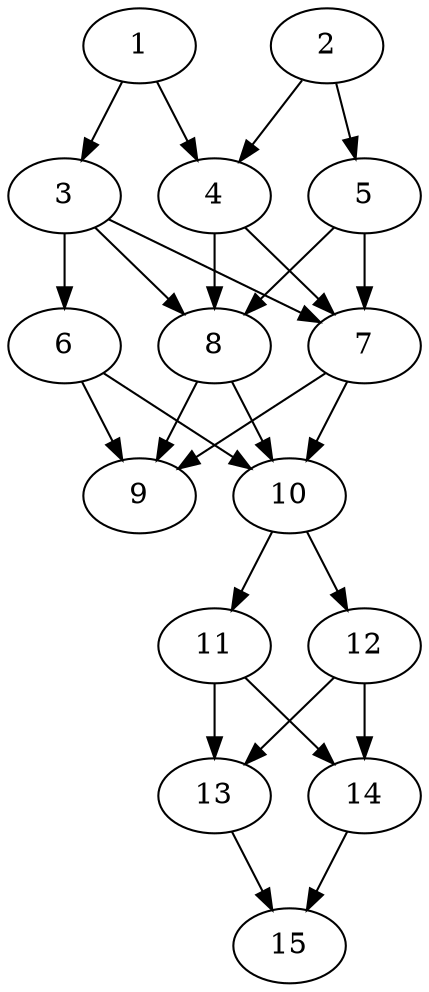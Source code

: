 // DAG automatically generated by daggen at Thu Oct  3 13:59:27 2019
// ./daggen --dot -n 15 --ccr 0.4 --fat 0.5 --regular 0.9 --density 0.9 --mindata 5242880 --maxdata 52428800 
digraph G {
  1 [size="101977600", alpha="0.20", expect_size="40791040"] 
  1 -> 3 [size ="40791040"]
  1 -> 4 [size ="40791040"]
  2 [size="64975360", alpha="0.14", expect_size="25990144"] 
  2 -> 4 [size ="25990144"]
  2 -> 5 [size ="25990144"]
  3 [size="64839680", alpha="0.06", expect_size="25935872"] 
  3 -> 6 [size ="25935872"]
  3 -> 7 [size ="25935872"]
  3 -> 8 [size ="25935872"]
  4 [size="111495680", alpha="0.09", expect_size="44598272"] 
  4 -> 7 [size ="44598272"]
  4 -> 8 [size ="44598272"]
  5 [size="78415360", alpha="0.16", expect_size="31366144"] 
  5 -> 7 [size ="31366144"]
  5 -> 8 [size ="31366144"]
  6 [size="40455680", alpha="0.20", expect_size="16182272"] 
  6 -> 9 [size ="16182272"]
  6 -> 10 [size ="16182272"]
  7 [size="34352640", alpha="0.12", expect_size="13741056"] 
  7 -> 9 [size ="13741056"]
  7 -> 10 [size ="13741056"]
  8 [size="126686720", alpha="0.02", expect_size="50674688"] 
  8 -> 9 [size ="50674688"]
  8 -> 10 [size ="50674688"]
  9 [size="15715840", alpha="0.15", expect_size="6286336"] 
  10 [size="22950400", alpha="0.05", expect_size="9180160"] 
  10 -> 11 [size ="9180160"]
  10 -> 12 [size ="9180160"]
  11 [size="41881600", alpha="0.14", expect_size="16752640"] 
  11 -> 13 [size ="16752640"]
  11 -> 14 [size ="16752640"]
  12 [size="39639040", alpha="0.19", expect_size="15855616"] 
  12 -> 13 [size ="15855616"]
  12 -> 14 [size ="15855616"]
  13 [size="122723840", alpha="0.17", expect_size="49089536"] 
  13 -> 15 [size ="49089536"]
  14 [size="42680320", alpha="0.13", expect_size="17072128"] 
  14 -> 15 [size ="17072128"]
  15 [size="97157120", alpha="0.15", expect_size="38862848"] 
}
